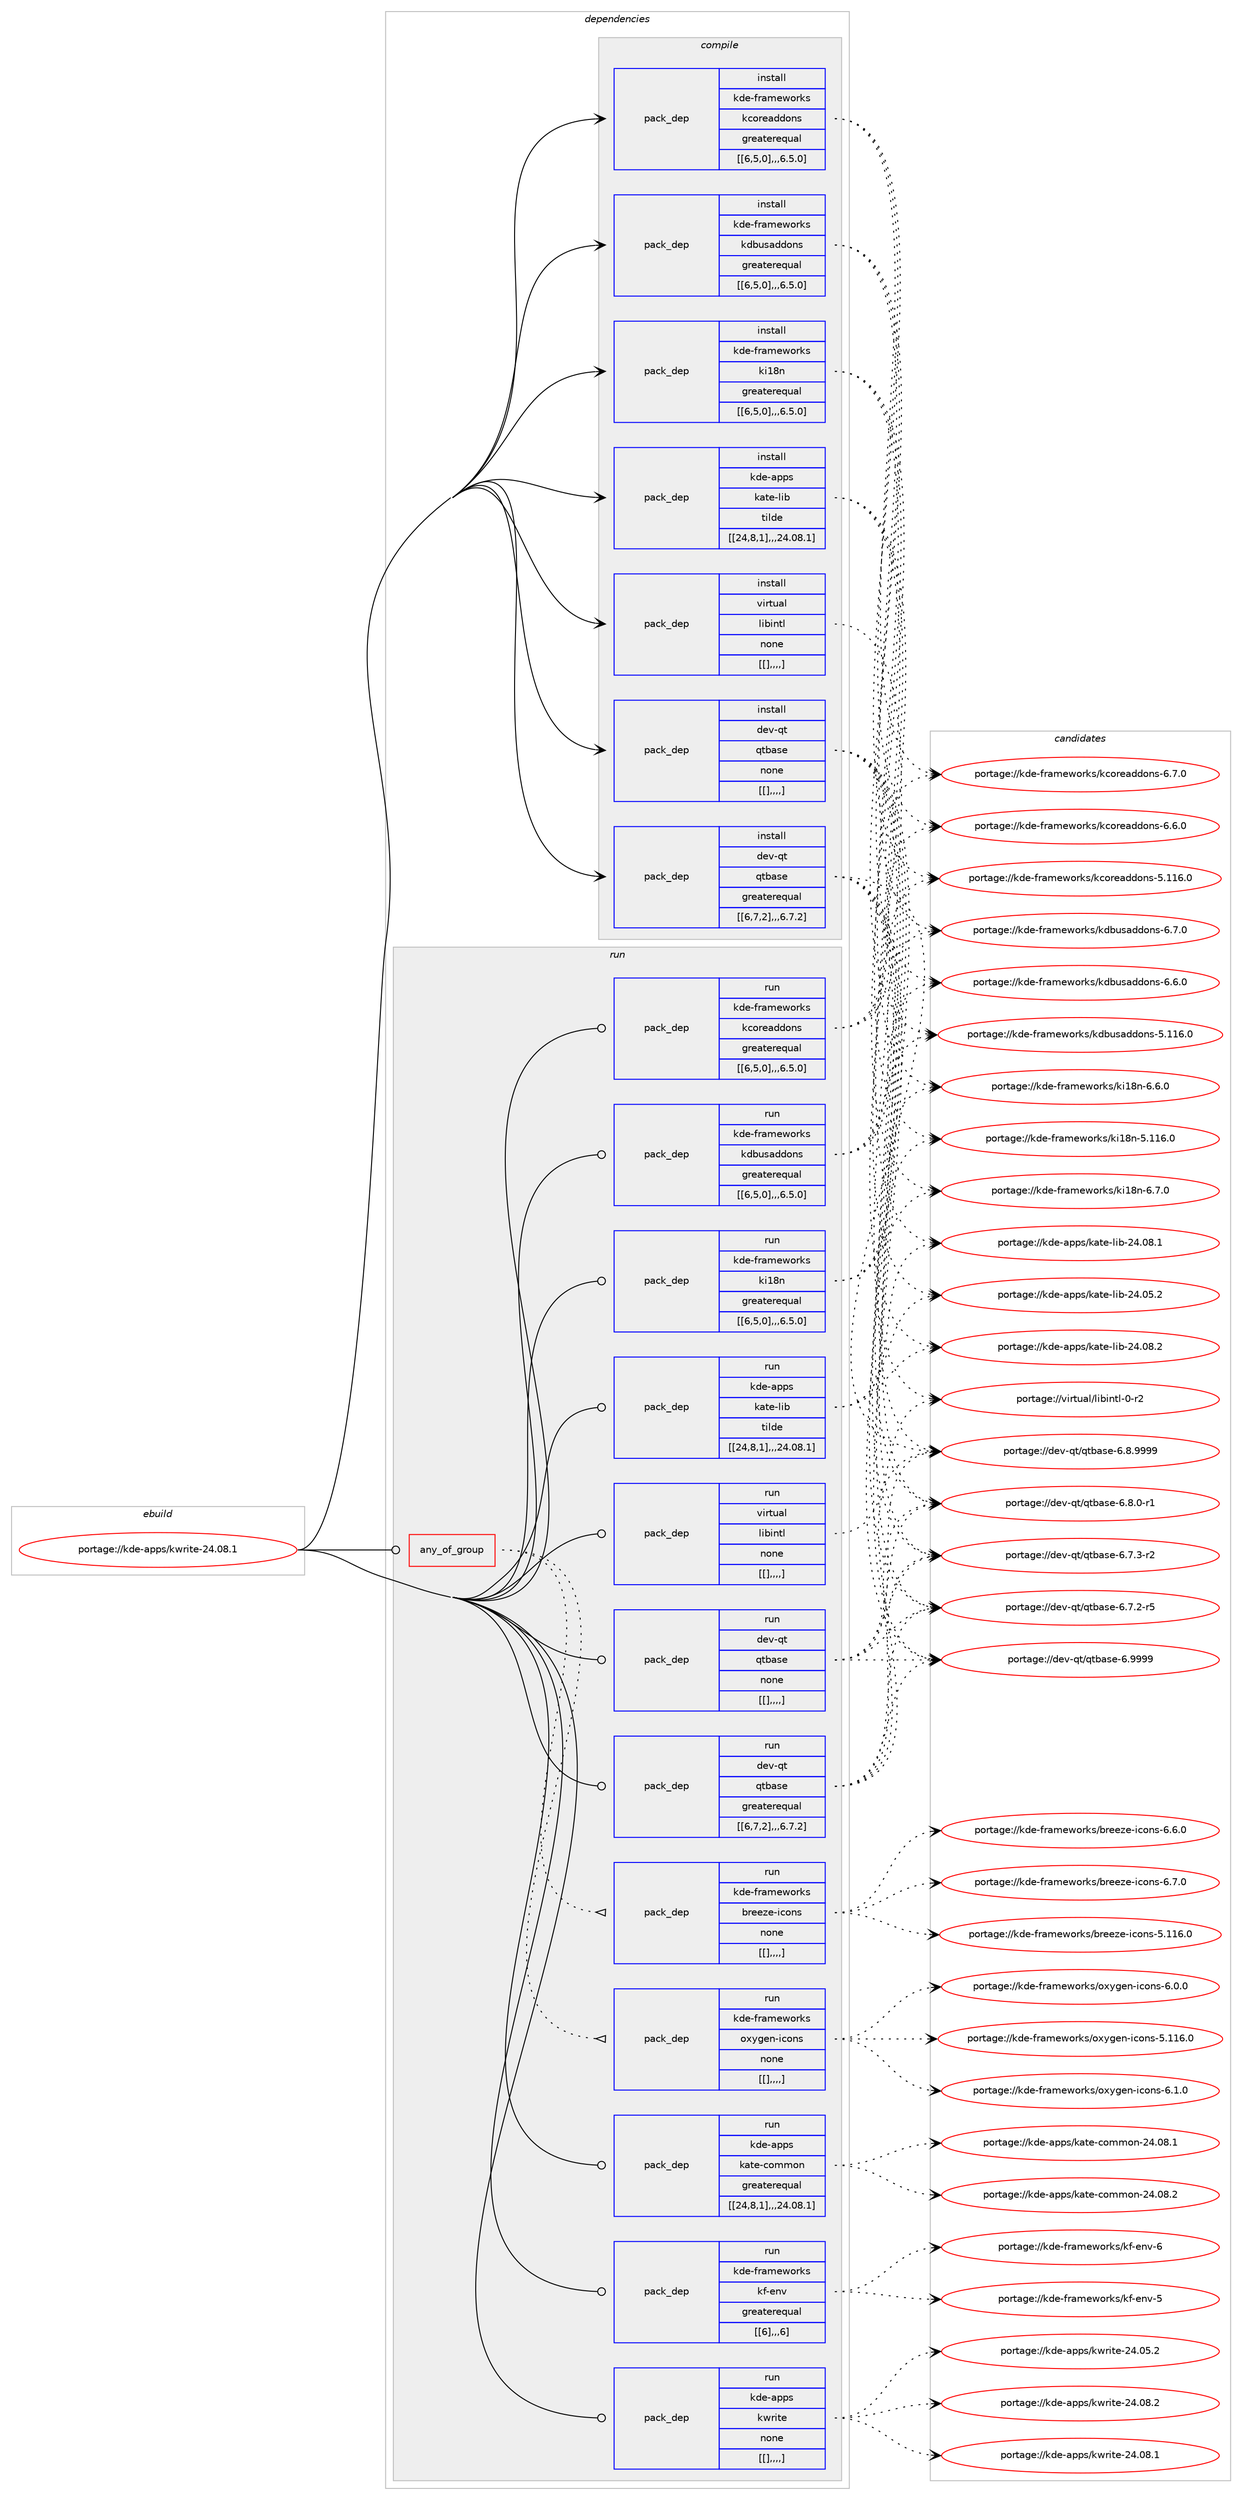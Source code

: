 digraph prolog {

# *************
# Graph options
# *************

newrank=true;
concentrate=true;
compound=true;
graph [rankdir=LR,fontname=Helvetica,fontsize=10,ranksep=1.5];#, ranksep=2.5, nodesep=0.2];
edge  [arrowhead=vee];
node  [fontname=Helvetica,fontsize=10];

# **********
# The ebuild
# **********

subgraph cluster_leftcol {
color=gray;
label=<<i>ebuild</i>>;
id [label="portage://kde-apps/kwrite-24.08.1", color=red, width=4, href="../kde-apps/kwrite-24.08.1.svg"];
}

# ****************
# The dependencies
# ****************

subgraph cluster_midcol {
color=gray;
label=<<i>dependencies</i>>;
subgraph cluster_compile {
fillcolor="#eeeeee";
style=filled;
label=<<i>compile</i>>;
subgraph pack202362 {
dependency277036 [label=<<TABLE BORDER="0" CELLBORDER="1" CELLSPACING="0" CELLPADDING="4" WIDTH="220"><TR><TD ROWSPAN="6" CELLPADDING="30">pack_dep</TD></TR><TR><TD WIDTH="110">install</TD></TR><TR><TD>dev-qt</TD></TR><TR><TD>qtbase</TD></TR><TR><TD>greaterequal</TD></TR><TR><TD>[[6,7,2],,,6.7.2]</TD></TR></TABLE>>, shape=none, color=blue];
}
id:e -> dependency277036:w [weight=20,style="solid",arrowhead="vee"];
subgraph pack202366 {
dependency277040 [label=<<TABLE BORDER="0" CELLBORDER="1" CELLSPACING="0" CELLPADDING="4" WIDTH="220"><TR><TD ROWSPAN="6" CELLPADDING="30">pack_dep</TD></TR><TR><TD WIDTH="110">install</TD></TR><TR><TD>dev-qt</TD></TR><TR><TD>qtbase</TD></TR><TR><TD>none</TD></TR><TR><TD>[[],,,,]</TD></TR></TABLE>>, shape=none, color=blue];
}
id:e -> dependency277040:w [weight=20,style="solid",arrowhead="vee"];
subgraph pack202384 {
dependency277062 [label=<<TABLE BORDER="0" CELLBORDER="1" CELLSPACING="0" CELLPADDING="4" WIDTH="220"><TR><TD ROWSPAN="6" CELLPADDING="30">pack_dep</TD></TR><TR><TD WIDTH="110">install</TD></TR><TR><TD>kde-apps</TD></TR><TR><TD>kate-lib</TD></TR><TR><TD>tilde</TD></TR><TR><TD>[[24,8,1],,,24.08.1]</TD></TR></TABLE>>, shape=none, color=blue];
}
id:e -> dependency277062:w [weight=20,style="solid",arrowhead="vee"];
subgraph pack202414 {
dependency277145 [label=<<TABLE BORDER="0" CELLBORDER="1" CELLSPACING="0" CELLPADDING="4" WIDTH="220"><TR><TD ROWSPAN="6" CELLPADDING="30">pack_dep</TD></TR><TR><TD WIDTH="110">install</TD></TR><TR><TD>kde-frameworks</TD></TR><TR><TD>kcoreaddons</TD></TR><TR><TD>greaterequal</TD></TR><TR><TD>[[6,5,0],,,6.5.0]</TD></TR></TABLE>>, shape=none, color=blue];
}
id:e -> dependency277145:w [weight=20,style="solid",arrowhead="vee"];
subgraph pack202548 {
dependency277274 [label=<<TABLE BORDER="0" CELLBORDER="1" CELLSPACING="0" CELLPADDING="4" WIDTH="220"><TR><TD ROWSPAN="6" CELLPADDING="30">pack_dep</TD></TR><TR><TD WIDTH="110">install</TD></TR><TR><TD>kde-frameworks</TD></TR><TR><TD>kdbusaddons</TD></TR><TR><TD>greaterequal</TD></TR><TR><TD>[[6,5,0],,,6.5.0]</TD></TR></TABLE>>, shape=none, color=blue];
}
id:e -> dependency277274:w [weight=20,style="solid",arrowhead="vee"];
subgraph pack202605 {
dependency277309 [label=<<TABLE BORDER="0" CELLBORDER="1" CELLSPACING="0" CELLPADDING="4" WIDTH="220"><TR><TD ROWSPAN="6" CELLPADDING="30">pack_dep</TD></TR><TR><TD WIDTH="110">install</TD></TR><TR><TD>kde-frameworks</TD></TR><TR><TD>ki18n</TD></TR><TR><TD>greaterequal</TD></TR><TR><TD>[[6,5,0],,,6.5.0]</TD></TR></TABLE>>, shape=none, color=blue];
}
id:e -> dependency277309:w [weight=20,style="solid",arrowhead="vee"];
subgraph pack202619 {
dependency277335 [label=<<TABLE BORDER="0" CELLBORDER="1" CELLSPACING="0" CELLPADDING="4" WIDTH="220"><TR><TD ROWSPAN="6" CELLPADDING="30">pack_dep</TD></TR><TR><TD WIDTH="110">install</TD></TR><TR><TD>virtual</TD></TR><TR><TD>libintl</TD></TR><TR><TD>none</TD></TR><TR><TD>[[],,,,]</TD></TR></TABLE>>, shape=none, color=blue];
}
id:e -> dependency277335:w [weight=20,style="solid",arrowhead="vee"];
}
subgraph cluster_compileandrun {
fillcolor="#eeeeee";
style=filled;
label=<<i>compile and run</i>>;
}
subgraph cluster_run {
fillcolor="#eeeeee";
style=filled;
label=<<i>run</i>>;
subgraph any2004 {
dependency277420 [label=<<TABLE BORDER="0" CELLBORDER="1" CELLSPACING="0" CELLPADDING="4"><TR><TD CELLPADDING="10">any_of_group</TD></TR></TABLE>>, shape=none, color=red];subgraph pack202721 {
dependency277455 [label=<<TABLE BORDER="0" CELLBORDER="1" CELLSPACING="0" CELLPADDING="4" WIDTH="220"><TR><TD ROWSPAN="6" CELLPADDING="30">pack_dep</TD></TR><TR><TD WIDTH="110">run</TD></TR><TR><TD>kde-frameworks</TD></TR><TR><TD>breeze-icons</TD></TR><TR><TD>none</TD></TR><TR><TD>[[],,,,]</TD></TR></TABLE>>, shape=none, color=blue];
}
dependency277420:e -> dependency277455:w [weight=20,style="dotted",arrowhead="oinv"];
subgraph pack202746 {
dependency277461 [label=<<TABLE BORDER="0" CELLBORDER="1" CELLSPACING="0" CELLPADDING="4" WIDTH="220"><TR><TD ROWSPAN="6" CELLPADDING="30">pack_dep</TD></TR><TR><TD WIDTH="110">run</TD></TR><TR><TD>kde-frameworks</TD></TR><TR><TD>oxygen-icons</TD></TR><TR><TD>none</TD></TR><TR><TD>[[],,,,]</TD></TR></TABLE>>, shape=none, color=blue];
}
dependency277420:e -> dependency277461:w [weight=20,style="dotted",arrowhead="oinv"];
}
id:e -> dependency277420:w [weight=20,style="solid",arrowhead="odot"];
subgraph pack202761 {
dependency277471 [label=<<TABLE BORDER="0" CELLBORDER="1" CELLSPACING="0" CELLPADDING="4" WIDTH="220"><TR><TD ROWSPAN="6" CELLPADDING="30">pack_dep</TD></TR><TR><TD WIDTH="110">run</TD></TR><TR><TD>dev-qt</TD></TR><TR><TD>qtbase</TD></TR><TR><TD>greaterequal</TD></TR><TR><TD>[[6,7,2],,,6.7.2]</TD></TR></TABLE>>, shape=none, color=blue];
}
id:e -> dependency277471:w [weight=20,style="solid",arrowhead="odot"];
subgraph pack202778 {
dependency277491 [label=<<TABLE BORDER="0" CELLBORDER="1" CELLSPACING="0" CELLPADDING="4" WIDTH="220"><TR><TD ROWSPAN="6" CELLPADDING="30">pack_dep</TD></TR><TR><TD WIDTH="110">run</TD></TR><TR><TD>dev-qt</TD></TR><TR><TD>qtbase</TD></TR><TR><TD>none</TD></TR><TR><TD>[[],,,,]</TD></TR></TABLE>>, shape=none, color=blue];
}
id:e -> dependency277491:w [weight=20,style="solid",arrowhead="odot"];
subgraph pack202793 {
dependency277507 [label=<<TABLE BORDER="0" CELLBORDER="1" CELLSPACING="0" CELLPADDING="4" WIDTH="220"><TR><TD ROWSPAN="6" CELLPADDING="30">pack_dep</TD></TR><TR><TD WIDTH="110">run</TD></TR><TR><TD>kde-apps</TD></TR><TR><TD>kate-common</TD></TR><TR><TD>greaterequal</TD></TR><TR><TD>[[24,8,1],,,24.08.1]</TD></TR></TABLE>>, shape=none, color=blue];
}
id:e -> dependency277507:w [weight=20,style="solid",arrowhead="odot"];
subgraph pack202795 {
dependency277540 [label=<<TABLE BORDER="0" CELLBORDER="1" CELLSPACING="0" CELLPADDING="4" WIDTH="220"><TR><TD ROWSPAN="6" CELLPADDING="30">pack_dep</TD></TR><TR><TD WIDTH="110">run</TD></TR><TR><TD>kde-apps</TD></TR><TR><TD>kate-lib</TD></TR><TR><TD>tilde</TD></TR><TR><TD>[[24,8,1],,,24.08.1]</TD></TR></TABLE>>, shape=none, color=blue];
}
id:e -> dependency277540:w [weight=20,style="solid",arrowhead="odot"];
subgraph pack202822 {
dependency277554 [label=<<TABLE BORDER="0" CELLBORDER="1" CELLSPACING="0" CELLPADDING="4" WIDTH="220"><TR><TD ROWSPAN="6" CELLPADDING="30">pack_dep</TD></TR><TR><TD WIDTH="110">run</TD></TR><TR><TD>kde-frameworks</TD></TR><TR><TD>kcoreaddons</TD></TR><TR><TD>greaterequal</TD></TR><TR><TD>[[6,5,0],,,6.5.0]</TD></TR></TABLE>>, shape=none, color=blue];
}
id:e -> dependency277554:w [weight=20,style="solid",arrowhead="odot"];
subgraph pack202834 {
dependency277557 [label=<<TABLE BORDER="0" CELLBORDER="1" CELLSPACING="0" CELLPADDING="4" WIDTH="220"><TR><TD ROWSPAN="6" CELLPADDING="30">pack_dep</TD></TR><TR><TD WIDTH="110">run</TD></TR><TR><TD>kde-frameworks</TD></TR><TR><TD>kdbusaddons</TD></TR><TR><TD>greaterequal</TD></TR><TR><TD>[[6,5,0],,,6.5.0]</TD></TR></TABLE>>, shape=none, color=blue];
}
id:e -> dependency277557:w [weight=20,style="solid",arrowhead="odot"];
subgraph pack202837 {
dependency277575 [label=<<TABLE BORDER="0" CELLBORDER="1" CELLSPACING="0" CELLPADDING="4" WIDTH="220"><TR><TD ROWSPAN="6" CELLPADDING="30">pack_dep</TD></TR><TR><TD WIDTH="110">run</TD></TR><TR><TD>kde-frameworks</TD></TR><TR><TD>kf-env</TD></TR><TR><TD>greaterequal</TD></TR><TR><TD>[[6],,,6]</TD></TR></TABLE>>, shape=none, color=blue];
}
id:e -> dependency277575:w [weight=20,style="solid",arrowhead="odot"];
subgraph pack202870 {
dependency277596 [label=<<TABLE BORDER="0" CELLBORDER="1" CELLSPACING="0" CELLPADDING="4" WIDTH="220"><TR><TD ROWSPAN="6" CELLPADDING="30">pack_dep</TD></TR><TR><TD WIDTH="110">run</TD></TR><TR><TD>kde-frameworks</TD></TR><TR><TD>ki18n</TD></TR><TR><TD>greaterequal</TD></TR><TR><TD>[[6,5,0],,,6.5.0]</TD></TR></TABLE>>, shape=none, color=blue];
}
id:e -> dependency277596:w [weight=20,style="solid",arrowhead="odot"];
subgraph pack202900 {
dependency277627 [label=<<TABLE BORDER="0" CELLBORDER="1" CELLSPACING="0" CELLPADDING="4" WIDTH="220"><TR><TD ROWSPAN="6" CELLPADDING="30">pack_dep</TD></TR><TR><TD WIDTH="110">run</TD></TR><TR><TD>virtual</TD></TR><TR><TD>libintl</TD></TR><TR><TD>none</TD></TR><TR><TD>[[],,,,]</TD></TR></TABLE>>, shape=none, color=blue];
}
id:e -> dependency277627:w [weight=20,style="solid",arrowhead="odot"];
subgraph pack202914 {
dependency277642 [label=<<TABLE BORDER="0" CELLBORDER="1" CELLSPACING="0" CELLPADDING="4" WIDTH="220"><TR><TD ROWSPAN="6" CELLPADDING="30">pack_dep</TD></TR><TR><TD WIDTH="110">run</TD></TR><TR><TD>kde-apps</TD></TR><TR><TD>kwrite</TD></TR><TR><TD>none</TD></TR><TR><TD>[[],,,,]</TD></TR></TABLE>>, shape=none, color=blue];
}
id:e -> dependency277642:w [weight=20,style="solid",arrowhead="odot"];
}
}

# **************
# The candidates
# **************

subgraph cluster_choices {
rank=same;
color=gray;
label=<<i>candidates</i>>;

subgraph choice201852 {
color=black;
nodesep=1;
choice1001011184511311647113116989711510145544657575757 [label="portage://dev-qt/qtbase-6.9999", color=red, width=4,href="../dev-qt/qtbase-6.9999.svg"];
choice10010111845113116471131169897115101455446564657575757 [label="portage://dev-qt/qtbase-6.8.9999", color=red, width=4,href="../dev-qt/qtbase-6.8.9999.svg"];
choice100101118451131164711311698971151014554465646484511449 [label="portage://dev-qt/qtbase-6.8.0-r1", color=red, width=4,href="../dev-qt/qtbase-6.8.0-r1.svg"];
choice100101118451131164711311698971151014554465546514511450 [label="portage://dev-qt/qtbase-6.7.3-r2", color=red, width=4,href="../dev-qt/qtbase-6.7.3-r2.svg"];
choice100101118451131164711311698971151014554465546504511453 [label="portage://dev-qt/qtbase-6.7.2-r5", color=red, width=4,href="../dev-qt/qtbase-6.7.2-r5.svg"];
dependency277036:e -> choice1001011184511311647113116989711510145544657575757:w [style=dotted,weight="100"];
dependency277036:e -> choice10010111845113116471131169897115101455446564657575757:w [style=dotted,weight="100"];
dependency277036:e -> choice100101118451131164711311698971151014554465646484511449:w [style=dotted,weight="100"];
dependency277036:e -> choice100101118451131164711311698971151014554465546514511450:w [style=dotted,weight="100"];
dependency277036:e -> choice100101118451131164711311698971151014554465546504511453:w [style=dotted,weight="100"];
}
subgraph choice201883 {
color=black;
nodesep=1;
choice1001011184511311647113116989711510145544657575757 [label="portage://dev-qt/qtbase-6.9999", color=red, width=4,href="../dev-qt/qtbase-6.9999.svg"];
choice10010111845113116471131169897115101455446564657575757 [label="portage://dev-qt/qtbase-6.8.9999", color=red, width=4,href="../dev-qt/qtbase-6.8.9999.svg"];
choice100101118451131164711311698971151014554465646484511449 [label="portage://dev-qt/qtbase-6.8.0-r1", color=red, width=4,href="../dev-qt/qtbase-6.8.0-r1.svg"];
choice100101118451131164711311698971151014554465546514511450 [label="portage://dev-qt/qtbase-6.7.3-r2", color=red, width=4,href="../dev-qt/qtbase-6.7.3-r2.svg"];
choice100101118451131164711311698971151014554465546504511453 [label="portage://dev-qt/qtbase-6.7.2-r5", color=red, width=4,href="../dev-qt/qtbase-6.7.2-r5.svg"];
dependency277040:e -> choice1001011184511311647113116989711510145544657575757:w [style=dotted,weight="100"];
dependency277040:e -> choice10010111845113116471131169897115101455446564657575757:w [style=dotted,weight="100"];
dependency277040:e -> choice100101118451131164711311698971151014554465646484511449:w [style=dotted,weight="100"];
dependency277040:e -> choice100101118451131164711311698971151014554465546514511450:w [style=dotted,weight="100"];
dependency277040:e -> choice100101118451131164711311698971151014554465546504511453:w [style=dotted,weight="100"];
}
subgraph choice201924 {
color=black;
nodesep=1;
choice1071001014597112112115471079711610145108105984550524648564650 [label="portage://kde-apps/kate-lib-24.08.2", color=red, width=4,href="../kde-apps/kate-lib-24.08.2.svg"];
choice1071001014597112112115471079711610145108105984550524648564649 [label="portage://kde-apps/kate-lib-24.08.1", color=red, width=4,href="../kde-apps/kate-lib-24.08.1.svg"];
choice1071001014597112112115471079711610145108105984550524648534650 [label="portage://kde-apps/kate-lib-24.05.2", color=red, width=4,href="../kde-apps/kate-lib-24.05.2.svg"];
dependency277062:e -> choice1071001014597112112115471079711610145108105984550524648564650:w [style=dotted,weight="100"];
dependency277062:e -> choice1071001014597112112115471079711610145108105984550524648564649:w [style=dotted,weight="100"];
dependency277062:e -> choice1071001014597112112115471079711610145108105984550524648534650:w [style=dotted,weight="100"];
}
subgraph choice201933 {
color=black;
nodesep=1;
choice1071001014510211497109101119111114107115471079911111410197100100111110115455446554648 [label="portage://kde-frameworks/kcoreaddons-6.7.0", color=red, width=4,href="../kde-frameworks/kcoreaddons-6.7.0.svg"];
choice1071001014510211497109101119111114107115471079911111410197100100111110115455446544648 [label="portage://kde-frameworks/kcoreaddons-6.6.0", color=red, width=4,href="../kde-frameworks/kcoreaddons-6.6.0.svg"];
choice10710010145102114971091011191111141071154710799111114101971001001111101154553464949544648 [label="portage://kde-frameworks/kcoreaddons-5.116.0", color=red, width=4,href="../kde-frameworks/kcoreaddons-5.116.0.svg"];
dependency277145:e -> choice1071001014510211497109101119111114107115471079911111410197100100111110115455446554648:w [style=dotted,weight="100"];
dependency277145:e -> choice1071001014510211497109101119111114107115471079911111410197100100111110115455446544648:w [style=dotted,weight="100"];
dependency277145:e -> choice10710010145102114971091011191111141071154710799111114101971001001111101154553464949544648:w [style=dotted,weight="100"];
}
subgraph choice201949 {
color=black;
nodesep=1;
choice1071001014510211497109101119111114107115471071009811711597100100111110115455446554648 [label="portage://kde-frameworks/kdbusaddons-6.7.0", color=red, width=4,href="../kde-frameworks/kdbusaddons-6.7.0.svg"];
choice1071001014510211497109101119111114107115471071009811711597100100111110115455446544648 [label="portage://kde-frameworks/kdbusaddons-6.6.0", color=red, width=4,href="../kde-frameworks/kdbusaddons-6.6.0.svg"];
choice10710010145102114971091011191111141071154710710098117115971001001111101154553464949544648 [label="portage://kde-frameworks/kdbusaddons-5.116.0", color=red, width=4,href="../kde-frameworks/kdbusaddons-5.116.0.svg"];
dependency277274:e -> choice1071001014510211497109101119111114107115471071009811711597100100111110115455446554648:w [style=dotted,weight="100"];
dependency277274:e -> choice1071001014510211497109101119111114107115471071009811711597100100111110115455446544648:w [style=dotted,weight="100"];
dependency277274:e -> choice10710010145102114971091011191111141071154710710098117115971001001111101154553464949544648:w [style=dotted,weight="100"];
}
subgraph choice201975 {
color=black;
nodesep=1;
choice1071001014510211497109101119111114107115471071054956110455446554648 [label="portage://kde-frameworks/ki18n-6.7.0", color=red, width=4,href="../kde-frameworks/ki18n-6.7.0.svg"];
choice1071001014510211497109101119111114107115471071054956110455446544648 [label="portage://kde-frameworks/ki18n-6.6.0", color=red, width=4,href="../kde-frameworks/ki18n-6.6.0.svg"];
choice10710010145102114971091011191111141071154710710549561104553464949544648 [label="portage://kde-frameworks/ki18n-5.116.0", color=red, width=4,href="../kde-frameworks/ki18n-5.116.0.svg"];
dependency277309:e -> choice1071001014510211497109101119111114107115471071054956110455446554648:w [style=dotted,weight="100"];
dependency277309:e -> choice1071001014510211497109101119111114107115471071054956110455446544648:w [style=dotted,weight="100"];
dependency277309:e -> choice10710010145102114971091011191111141071154710710549561104553464949544648:w [style=dotted,weight="100"];
}
subgraph choice201985 {
color=black;
nodesep=1;
choice11810511411611797108471081059810511011610845484511450 [label="portage://virtual/libintl-0-r2", color=red, width=4,href="../virtual/libintl-0-r2.svg"];
dependency277335:e -> choice11810511411611797108471081059810511011610845484511450:w [style=dotted,weight="100"];
}
subgraph choice201991 {
color=black;
nodesep=1;
choice107100101451021149710910111911111410711547981141011011221014510599111110115455446554648 [label="portage://kde-frameworks/breeze-icons-6.7.0", color=red, width=4,href="../kde-frameworks/breeze-icons-6.7.0.svg"];
choice107100101451021149710910111911111410711547981141011011221014510599111110115455446544648 [label="portage://kde-frameworks/breeze-icons-6.6.0", color=red, width=4,href="../kde-frameworks/breeze-icons-6.6.0.svg"];
choice1071001014510211497109101119111114107115479811410110112210145105991111101154553464949544648 [label="portage://kde-frameworks/breeze-icons-5.116.0", color=red, width=4,href="../kde-frameworks/breeze-icons-5.116.0.svg"];
dependency277455:e -> choice107100101451021149710910111911111410711547981141011011221014510599111110115455446554648:w [style=dotted,weight="100"];
dependency277455:e -> choice107100101451021149710910111911111410711547981141011011221014510599111110115455446544648:w [style=dotted,weight="100"];
dependency277455:e -> choice1071001014510211497109101119111114107115479811410110112210145105991111101154553464949544648:w [style=dotted,weight="100"];
}
subgraph choice202013 {
color=black;
nodesep=1;
choice1071001014510211497109101119111114107115471111201211031011104510599111110115455446494648 [label="portage://kde-frameworks/oxygen-icons-6.1.0", color=red, width=4,href="../kde-frameworks/oxygen-icons-6.1.0.svg"];
choice1071001014510211497109101119111114107115471111201211031011104510599111110115455446484648 [label="portage://kde-frameworks/oxygen-icons-6.0.0", color=red, width=4,href="../kde-frameworks/oxygen-icons-6.0.0.svg"];
choice10710010145102114971091011191111141071154711112012110310111045105991111101154553464949544648 [label="portage://kde-frameworks/oxygen-icons-5.116.0", color=red, width=4,href="../kde-frameworks/oxygen-icons-5.116.0.svg"];
dependency277461:e -> choice1071001014510211497109101119111114107115471111201211031011104510599111110115455446494648:w [style=dotted,weight="100"];
dependency277461:e -> choice1071001014510211497109101119111114107115471111201211031011104510599111110115455446484648:w [style=dotted,weight="100"];
dependency277461:e -> choice10710010145102114971091011191111141071154711112012110310111045105991111101154553464949544648:w [style=dotted,weight="100"];
}
subgraph choice202039 {
color=black;
nodesep=1;
choice1001011184511311647113116989711510145544657575757 [label="portage://dev-qt/qtbase-6.9999", color=red, width=4,href="../dev-qt/qtbase-6.9999.svg"];
choice10010111845113116471131169897115101455446564657575757 [label="portage://dev-qt/qtbase-6.8.9999", color=red, width=4,href="../dev-qt/qtbase-6.8.9999.svg"];
choice100101118451131164711311698971151014554465646484511449 [label="portage://dev-qt/qtbase-6.8.0-r1", color=red, width=4,href="../dev-qt/qtbase-6.8.0-r1.svg"];
choice100101118451131164711311698971151014554465546514511450 [label="portage://dev-qt/qtbase-6.7.3-r2", color=red, width=4,href="../dev-qt/qtbase-6.7.3-r2.svg"];
choice100101118451131164711311698971151014554465546504511453 [label="portage://dev-qt/qtbase-6.7.2-r5", color=red, width=4,href="../dev-qt/qtbase-6.7.2-r5.svg"];
dependency277471:e -> choice1001011184511311647113116989711510145544657575757:w [style=dotted,weight="100"];
dependency277471:e -> choice10010111845113116471131169897115101455446564657575757:w [style=dotted,weight="100"];
dependency277471:e -> choice100101118451131164711311698971151014554465646484511449:w [style=dotted,weight="100"];
dependency277471:e -> choice100101118451131164711311698971151014554465546514511450:w [style=dotted,weight="100"];
dependency277471:e -> choice100101118451131164711311698971151014554465546504511453:w [style=dotted,weight="100"];
}
subgraph choice202047 {
color=black;
nodesep=1;
choice1001011184511311647113116989711510145544657575757 [label="portage://dev-qt/qtbase-6.9999", color=red, width=4,href="../dev-qt/qtbase-6.9999.svg"];
choice10010111845113116471131169897115101455446564657575757 [label="portage://dev-qt/qtbase-6.8.9999", color=red, width=4,href="../dev-qt/qtbase-6.8.9999.svg"];
choice100101118451131164711311698971151014554465646484511449 [label="portage://dev-qt/qtbase-6.8.0-r1", color=red, width=4,href="../dev-qt/qtbase-6.8.0-r1.svg"];
choice100101118451131164711311698971151014554465546514511450 [label="portage://dev-qt/qtbase-6.7.3-r2", color=red, width=4,href="../dev-qt/qtbase-6.7.3-r2.svg"];
choice100101118451131164711311698971151014554465546504511453 [label="portage://dev-qt/qtbase-6.7.2-r5", color=red, width=4,href="../dev-qt/qtbase-6.7.2-r5.svg"];
dependency277491:e -> choice1001011184511311647113116989711510145544657575757:w [style=dotted,weight="100"];
dependency277491:e -> choice10010111845113116471131169897115101455446564657575757:w [style=dotted,weight="100"];
dependency277491:e -> choice100101118451131164711311698971151014554465646484511449:w [style=dotted,weight="100"];
dependency277491:e -> choice100101118451131164711311698971151014554465546514511450:w [style=dotted,weight="100"];
dependency277491:e -> choice100101118451131164711311698971151014554465546504511453:w [style=dotted,weight="100"];
}
subgraph choice202071 {
color=black;
nodesep=1;
choice1071001014597112112115471079711610145991111091091111104550524648564650 [label="portage://kde-apps/kate-common-24.08.2", color=red, width=4,href="../kde-apps/kate-common-24.08.2.svg"];
choice1071001014597112112115471079711610145991111091091111104550524648564649 [label="portage://kde-apps/kate-common-24.08.1", color=red, width=4,href="../kde-apps/kate-common-24.08.1.svg"];
dependency277507:e -> choice1071001014597112112115471079711610145991111091091111104550524648564650:w [style=dotted,weight="100"];
dependency277507:e -> choice1071001014597112112115471079711610145991111091091111104550524648564649:w [style=dotted,weight="100"];
}
subgraph choice202110 {
color=black;
nodesep=1;
choice1071001014597112112115471079711610145108105984550524648564650 [label="portage://kde-apps/kate-lib-24.08.2", color=red, width=4,href="../kde-apps/kate-lib-24.08.2.svg"];
choice1071001014597112112115471079711610145108105984550524648564649 [label="portage://kde-apps/kate-lib-24.08.1", color=red, width=4,href="../kde-apps/kate-lib-24.08.1.svg"];
choice1071001014597112112115471079711610145108105984550524648534650 [label="portage://kde-apps/kate-lib-24.05.2", color=red, width=4,href="../kde-apps/kate-lib-24.05.2.svg"];
dependency277540:e -> choice1071001014597112112115471079711610145108105984550524648564650:w [style=dotted,weight="100"];
dependency277540:e -> choice1071001014597112112115471079711610145108105984550524648564649:w [style=dotted,weight="100"];
dependency277540:e -> choice1071001014597112112115471079711610145108105984550524648534650:w [style=dotted,weight="100"];
}
subgraph choice202115 {
color=black;
nodesep=1;
choice1071001014510211497109101119111114107115471079911111410197100100111110115455446554648 [label="portage://kde-frameworks/kcoreaddons-6.7.0", color=red, width=4,href="../kde-frameworks/kcoreaddons-6.7.0.svg"];
choice1071001014510211497109101119111114107115471079911111410197100100111110115455446544648 [label="portage://kde-frameworks/kcoreaddons-6.6.0", color=red, width=4,href="../kde-frameworks/kcoreaddons-6.6.0.svg"];
choice10710010145102114971091011191111141071154710799111114101971001001111101154553464949544648 [label="portage://kde-frameworks/kcoreaddons-5.116.0", color=red, width=4,href="../kde-frameworks/kcoreaddons-5.116.0.svg"];
dependency277554:e -> choice1071001014510211497109101119111114107115471079911111410197100100111110115455446554648:w [style=dotted,weight="100"];
dependency277554:e -> choice1071001014510211497109101119111114107115471079911111410197100100111110115455446544648:w [style=dotted,weight="100"];
dependency277554:e -> choice10710010145102114971091011191111141071154710799111114101971001001111101154553464949544648:w [style=dotted,weight="100"];
}
subgraph choice202118 {
color=black;
nodesep=1;
choice1071001014510211497109101119111114107115471071009811711597100100111110115455446554648 [label="portage://kde-frameworks/kdbusaddons-6.7.0", color=red, width=4,href="../kde-frameworks/kdbusaddons-6.7.0.svg"];
choice1071001014510211497109101119111114107115471071009811711597100100111110115455446544648 [label="portage://kde-frameworks/kdbusaddons-6.6.0", color=red, width=4,href="../kde-frameworks/kdbusaddons-6.6.0.svg"];
choice10710010145102114971091011191111141071154710710098117115971001001111101154553464949544648 [label="portage://kde-frameworks/kdbusaddons-5.116.0", color=red, width=4,href="../kde-frameworks/kdbusaddons-5.116.0.svg"];
dependency277557:e -> choice1071001014510211497109101119111114107115471071009811711597100100111110115455446554648:w [style=dotted,weight="100"];
dependency277557:e -> choice1071001014510211497109101119111114107115471071009811711597100100111110115455446544648:w [style=dotted,weight="100"];
dependency277557:e -> choice10710010145102114971091011191111141071154710710098117115971001001111101154553464949544648:w [style=dotted,weight="100"];
}
subgraph choice202121 {
color=black;
nodesep=1;
choice107100101451021149710910111911111410711547107102451011101184554 [label="portage://kde-frameworks/kf-env-6", color=red, width=4,href="../kde-frameworks/kf-env-6.svg"];
choice107100101451021149710910111911111410711547107102451011101184553 [label="portage://kde-frameworks/kf-env-5", color=red, width=4,href="../kde-frameworks/kf-env-5.svg"];
dependency277575:e -> choice107100101451021149710910111911111410711547107102451011101184554:w [style=dotted,weight="100"];
dependency277575:e -> choice107100101451021149710910111911111410711547107102451011101184553:w [style=dotted,weight="100"];
}
subgraph choice202160 {
color=black;
nodesep=1;
choice1071001014510211497109101119111114107115471071054956110455446554648 [label="portage://kde-frameworks/ki18n-6.7.0", color=red, width=4,href="../kde-frameworks/ki18n-6.7.0.svg"];
choice1071001014510211497109101119111114107115471071054956110455446544648 [label="portage://kde-frameworks/ki18n-6.6.0", color=red, width=4,href="../kde-frameworks/ki18n-6.6.0.svg"];
choice10710010145102114971091011191111141071154710710549561104553464949544648 [label="portage://kde-frameworks/ki18n-5.116.0", color=red, width=4,href="../kde-frameworks/ki18n-5.116.0.svg"];
dependency277596:e -> choice1071001014510211497109101119111114107115471071054956110455446554648:w [style=dotted,weight="100"];
dependency277596:e -> choice1071001014510211497109101119111114107115471071054956110455446544648:w [style=dotted,weight="100"];
dependency277596:e -> choice10710010145102114971091011191111141071154710710549561104553464949544648:w [style=dotted,weight="100"];
}
subgraph choice202232 {
color=black;
nodesep=1;
choice11810511411611797108471081059810511011610845484511450 [label="portage://virtual/libintl-0-r2", color=red, width=4,href="../virtual/libintl-0-r2.svg"];
dependency277627:e -> choice11810511411611797108471081059810511011610845484511450:w [style=dotted,weight="100"];
}
subgraph choice202234 {
color=black;
nodesep=1;
choice1071001014597112112115471071191141051161014550524648564650 [label="portage://kde-apps/kwrite-24.08.2", color=red, width=4,href="../kde-apps/kwrite-24.08.2.svg"];
choice1071001014597112112115471071191141051161014550524648564649 [label="portage://kde-apps/kwrite-24.08.1", color=red, width=4,href="../kde-apps/kwrite-24.08.1.svg"];
choice1071001014597112112115471071191141051161014550524648534650 [label="portage://kde-apps/kwrite-24.05.2", color=red, width=4,href="../kde-apps/kwrite-24.05.2.svg"];
dependency277642:e -> choice1071001014597112112115471071191141051161014550524648564650:w [style=dotted,weight="100"];
dependency277642:e -> choice1071001014597112112115471071191141051161014550524648564649:w [style=dotted,weight="100"];
dependency277642:e -> choice1071001014597112112115471071191141051161014550524648534650:w [style=dotted,weight="100"];
}
}

}
